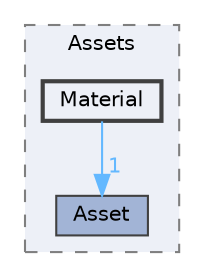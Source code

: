 digraph "C:/dev/c-cpp/C78Engine/C78Engine/src/C78E/Assets/Material"
{
 // LATEX_PDF_SIZE
  bgcolor="transparent";
  edge [fontname=Helvetica,fontsize=10,labelfontname=Helvetica,labelfontsize=10];
  node [fontname=Helvetica,fontsize=10,shape=box,height=0.2,width=0.4];
  compound=true
  subgraph clusterdir_6040b2ffaedfa60e1ddfa743591d8b51 {
    graph [ bgcolor="#edf0f7", pencolor="grey50", label="Assets", fontname=Helvetica,fontsize=10 style="filled,dashed", URL="dir_6040b2ffaedfa60e1ddfa743591d8b51.html",tooltip=""]
  dir_d891629be55c9bf3eabc46d424e0e2b5 [label="Asset", fillcolor="#a2b4d6", color="grey25", style="filled", URL="dir_d891629be55c9bf3eabc46d424e0e2b5.html",tooltip=""];
  dir_b40effbb4f08498bce57ce2a69ccb28f [label="Material", fillcolor="#edf0f7", color="grey25", style="filled,bold", URL="dir_b40effbb4f08498bce57ce2a69ccb28f.html",tooltip=""];
  }
  dir_b40effbb4f08498bce57ce2a69ccb28f->dir_d891629be55c9bf3eabc46d424e0e2b5 [headlabel="1", labeldistance=1.5 headhref="dir_000012_000000.html" href="dir_000012_000000.html" color="steelblue1" fontcolor="steelblue1"];
}
